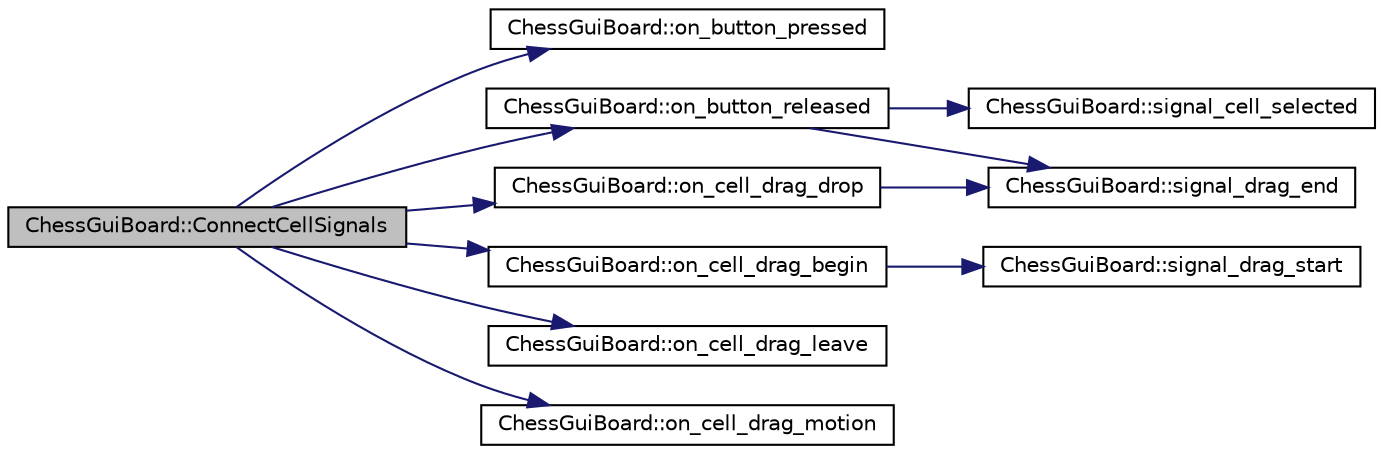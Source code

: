 digraph G
{
  bgcolor="transparent";
  edge [fontname="Helvetica",fontsize="10",labelfontname="Helvetica",labelfontsize="10"];
  node [fontname="Helvetica",fontsize="10",shape=record];
  rankdir=LR;
  Node1 [label="ChessGuiBoard::ConnectCellSignals",height=0.2,width=0.4,color="black", fillcolor="grey75", style="filled" fontcolor="black"];
  Node1 -> Node2 [color="midnightblue",fontsize="10",style="solid",fontname="Helvetica"];
  Node2 [label="ChessGuiBoard::on_button_pressed",height=0.2,width=0.4,color="black",URL="$d3/da9/classChessGuiBoard.html#a49e6c696246cd81253d221e1fc58b37c"];
  Node1 -> Node3 [color="midnightblue",fontsize="10",style="solid",fontname="Helvetica"];
  Node3 [label="ChessGuiBoard::on_button_released",height=0.2,width=0.4,color="black",URL="$d3/da9/classChessGuiBoard.html#af2770a1e89fc683a2ae0b9e6f0034edf",tooltip="Emits signal_cell_selected if a drag hasn&#39;t been initiated and then terminated outside of this sq..."];
  Node3 -> Node4 [color="midnightblue",fontsize="10",style="solid",fontname="Helvetica"];
  Node4 [label="ChessGuiBoard::signal_cell_selected",height=0.2,width=0.4,color="black",URL="$d3/da9/classChessGuiBoard.html#a7cd56f0da9942720e166f4f9a2563082",tooltip="emited when a butten is pressed over a square"];
  Node3 -> Node5 [color="midnightblue",fontsize="10",style="solid",fontname="Helvetica"];
  Node5 [label="ChessGuiBoard::signal_drag_end",height=0.2,width=0.4,color="black",URL="$d3/da9/classChessGuiBoard.html#ac5a6fbe10580b9162c71741a79d2efe3",tooltip="emited after a drag has been initiated and the button has been released"];
  Node1 -> Node6 [color="midnightblue",fontsize="10",style="solid",fontname="Helvetica"];
  Node6 [label="ChessGuiBoard::on_cell_drag_begin",height=0.2,width=0.4,color="black",URL="$d3/da9/classChessGuiBoard.html#a209f913f7de5e6d39bd4bd4133eb1d5f"];
  Node6 -> Node7 [color="midnightblue",fontsize="10",style="solid",fontname="Helvetica"];
  Node7 [label="ChessGuiBoard::signal_drag_start",height=0.2,width=0.4,color="black",URL="$d3/da9/classChessGuiBoard.html#ac96c5e3eee573606587ee5523c4e137a",tooltip="emited when button 1 is pressed, held, and then the mouse is moved"];
  Node1 -> Node8 [color="midnightblue",fontsize="10",style="solid",fontname="Helvetica"];
  Node8 [label="ChessGuiBoard::on_cell_drag_drop",height=0.2,width=0.4,color="black",URL="$d3/da9/classChessGuiBoard.html#a11b85b72aeecd10ceeee1d60918da67f"];
  Node8 -> Node5 [color="midnightblue",fontsize="10",style="solid",fontname="Helvetica"];
  Node1 -> Node9 [color="midnightblue",fontsize="10",style="solid",fontname="Helvetica"];
  Node9 [label="ChessGuiBoard::on_cell_drag_leave",height=0.2,width=0.4,color="black",URL="$d3/da9/classChessGuiBoard.html#a8fa902a5aa0f9e6823972389cb5ef99b"];
  Node1 -> Node10 [color="midnightblue",fontsize="10",style="solid",fontname="Helvetica"];
  Node10 [label="ChessGuiBoard::on_cell_drag_motion",height=0.2,width=0.4,color="black",URL="$d3/da9/classChessGuiBoard.html#a7db405b7e199cca12fc54be22203a286"];
}
